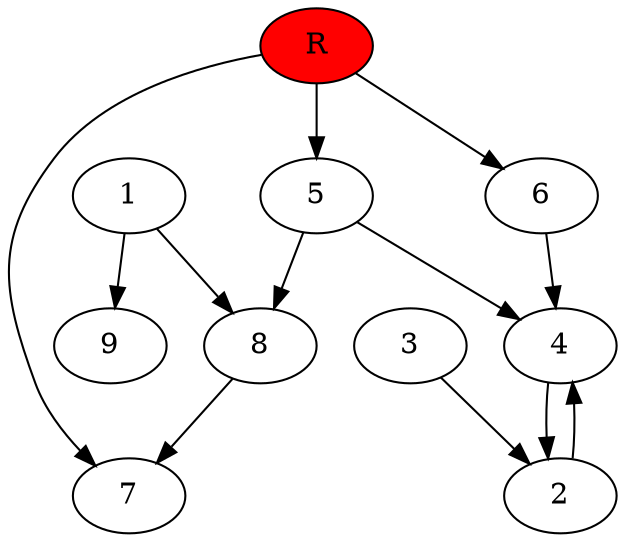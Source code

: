 digraph prb23907 {
	1
	2
	3
	4
	5
	6
	7
	8
	R [fillcolor="#ff0000" style=filled]
	1 -> 8
	1 -> 9
	2 -> 4
	3 -> 2
	4 -> 2
	5 -> 4
	5 -> 8
	6 -> 4
	8 -> 7
	R -> 5
	R -> 6
	R -> 7
}

